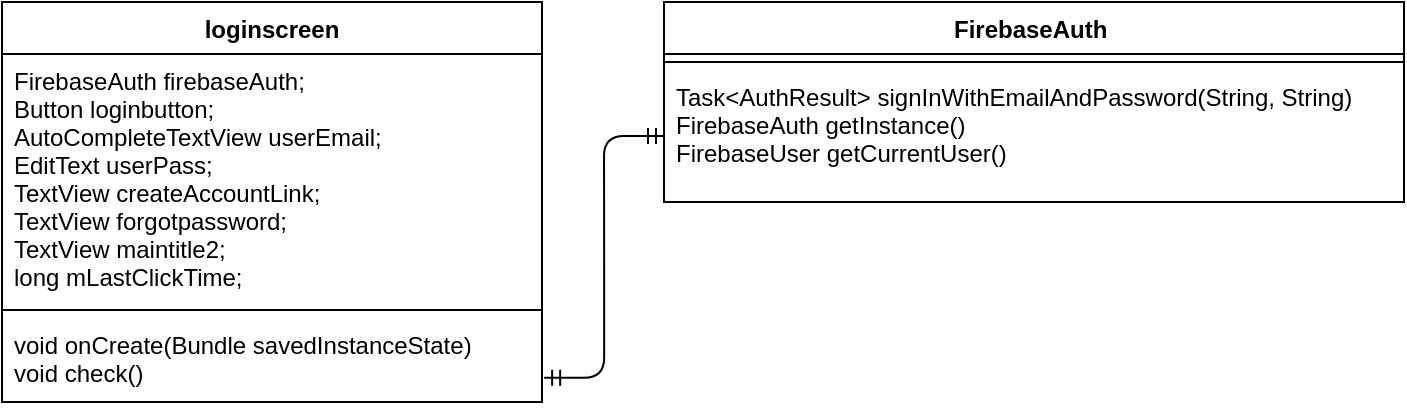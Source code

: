 <mxfile version="10.6.1" type="github"><diagram id="bIrMtm3j0d0g-cDqkMdH" name="Page-1"><mxGraphModel dx="1010" dy="582" grid="1" gridSize="10" guides="1" tooltips="1" connect="1" arrows="1" fold="1" page="1" pageScale="1" pageWidth="827" pageHeight="1169" math="0" shadow="0"><root><mxCell id="0"/><mxCell id="1" parent="0"/><mxCell id="RGbI60l6aVuAMl5_Qoxe-1" value="loginscreen" style="swimlane;fontStyle=1;align=center;verticalAlign=top;childLayout=stackLayout;horizontal=1;startSize=26;horizontalStack=0;resizeParent=1;resizeParentMax=0;resizeLast=0;collapsible=1;marginBottom=0;" vertex="1" parent="1"><mxGeometry x="89" y="40" width="270" height="200" as="geometry"/></mxCell><mxCell id="RGbI60l6aVuAMl5_Qoxe-2" value="FirebaseAuth firebaseAuth;&#10;Button loginbutton;&#10;AutoCompleteTextView userEmail;&#10;EditText userPass;&#10;TextView createAccountLink;&#10;TextView forgotpassword;&#10;TextView maintitle2;&#10;long mLastClickTime;" style="text;strokeColor=none;fillColor=none;align=left;verticalAlign=top;spacingLeft=4;spacingRight=4;overflow=hidden;rotatable=0;points=[[0,0.5],[1,0.5]];portConstraint=eastwest;" vertex="1" parent="RGbI60l6aVuAMl5_Qoxe-1"><mxGeometry y="26" width="270" height="124" as="geometry"/></mxCell><mxCell id="RGbI60l6aVuAMl5_Qoxe-3" value="" style="line;strokeWidth=1;fillColor=none;align=left;verticalAlign=middle;spacingTop=-1;spacingLeft=3;spacingRight=3;rotatable=0;labelPosition=right;points=[];portConstraint=eastwest;" vertex="1" parent="RGbI60l6aVuAMl5_Qoxe-1"><mxGeometry y="150" width="270" height="8" as="geometry"/></mxCell><mxCell id="RGbI60l6aVuAMl5_Qoxe-4" value="void onCreate(Bundle savedInstanceState)&#10;void check()&#10;&#10;" style="text;strokeColor=none;fillColor=none;align=left;verticalAlign=top;spacingLeft=4;spacingRight=4;overflow=hidden;rotatable=0;points=[[0,0.5],[1,0.5]];portConstraint=eastwest;" vertex="1" parent="RGbI60l6aVuAMl5_Qoxe-1"><mxGeometry y="158" width="270" height="42" as="geometry"/></mxCell><mxCell id="RGbI60l6aVuAMl5_Qoxe-5" value="FirebaseAuth " style="swimlane;fontStyle=1;align=center;verticalAlign=top;childLayout=stackLayout;horizontal=1;startSize=26;horizontalStack=0;resizeParent=1;resizeParentMax=0;resizeLast=0;collapsible=1;marginBottom=0;" vertex="1" parent="1"><mxGeometry x="420" y="40" width="370" height="100" as="geometry"/></mxCell><mxCell id="RGbI60l6aVuAMl5_Qoxe-7" value="" style="line;strokeWidth=1;fillColor=none;align=left;verticalAlign=middle;spacingTop=-1;spacingLeft=3;spacingRight=3;rotatable=0;labelPosition=right;points=[];portConstraint=eastwest;" vertex="1" parent="RGbI60l6aVuAMl5_Qoxe-5"><mxGeometry y="26" width="370" height="8" as="geometry"/></mxCell><mxCell id="RGbI60l6aVuAMl5_Qoxe-8" value="Task&lt;AuthResult&gt; signInWithEmailAndPassword(String, String)&#10;FirebaseAuth getInstance()&#10;FirebaseUser getCurrentUser()" style="text;strokeColor=none;fillColor=none;align=left;verticalAlign=top;spacingLeft=4;spacingRight=4;overflow=hidden;rotatable=0;points=[[0,0.5],[1,0.5]];portConstraint=eastwest;" vertex="1" parent="RGbI60l6aVuAMl5_Qoxe-5"><mxGeometry y="34" width="370" height="66" as="geometry"/></mxCell><mxCell id="RGbI60l6aVuAMl5_Qoxe-9" value="" style="edgeStyle=entityRelationEdgeStyle;fontSize=12;html=1;endArrow=ERmandOne;startArrow=ERmandOne;entryX=0;entryY=0.5;entryDx=0;entryDy=0;exitX=1.004;exitY=0.71;exitDx=0;exitDy=0;exitPerimeter=0;" edge="1" parent="1" source="RGbI60l6aVuAMl5_Qoxe-4" target="RGbI60l6aVuAMl5_Qoxe-8"><mxGeometry width="100" height="100" relative="1" as="geometry"><mxPoint x="470" y="290" as="sourcePoint"/><mxPoint x="570" y="190" as="targetPoint"/></mxGeometry></mxCell></root></mxGraphModel></diagram></mxfile>